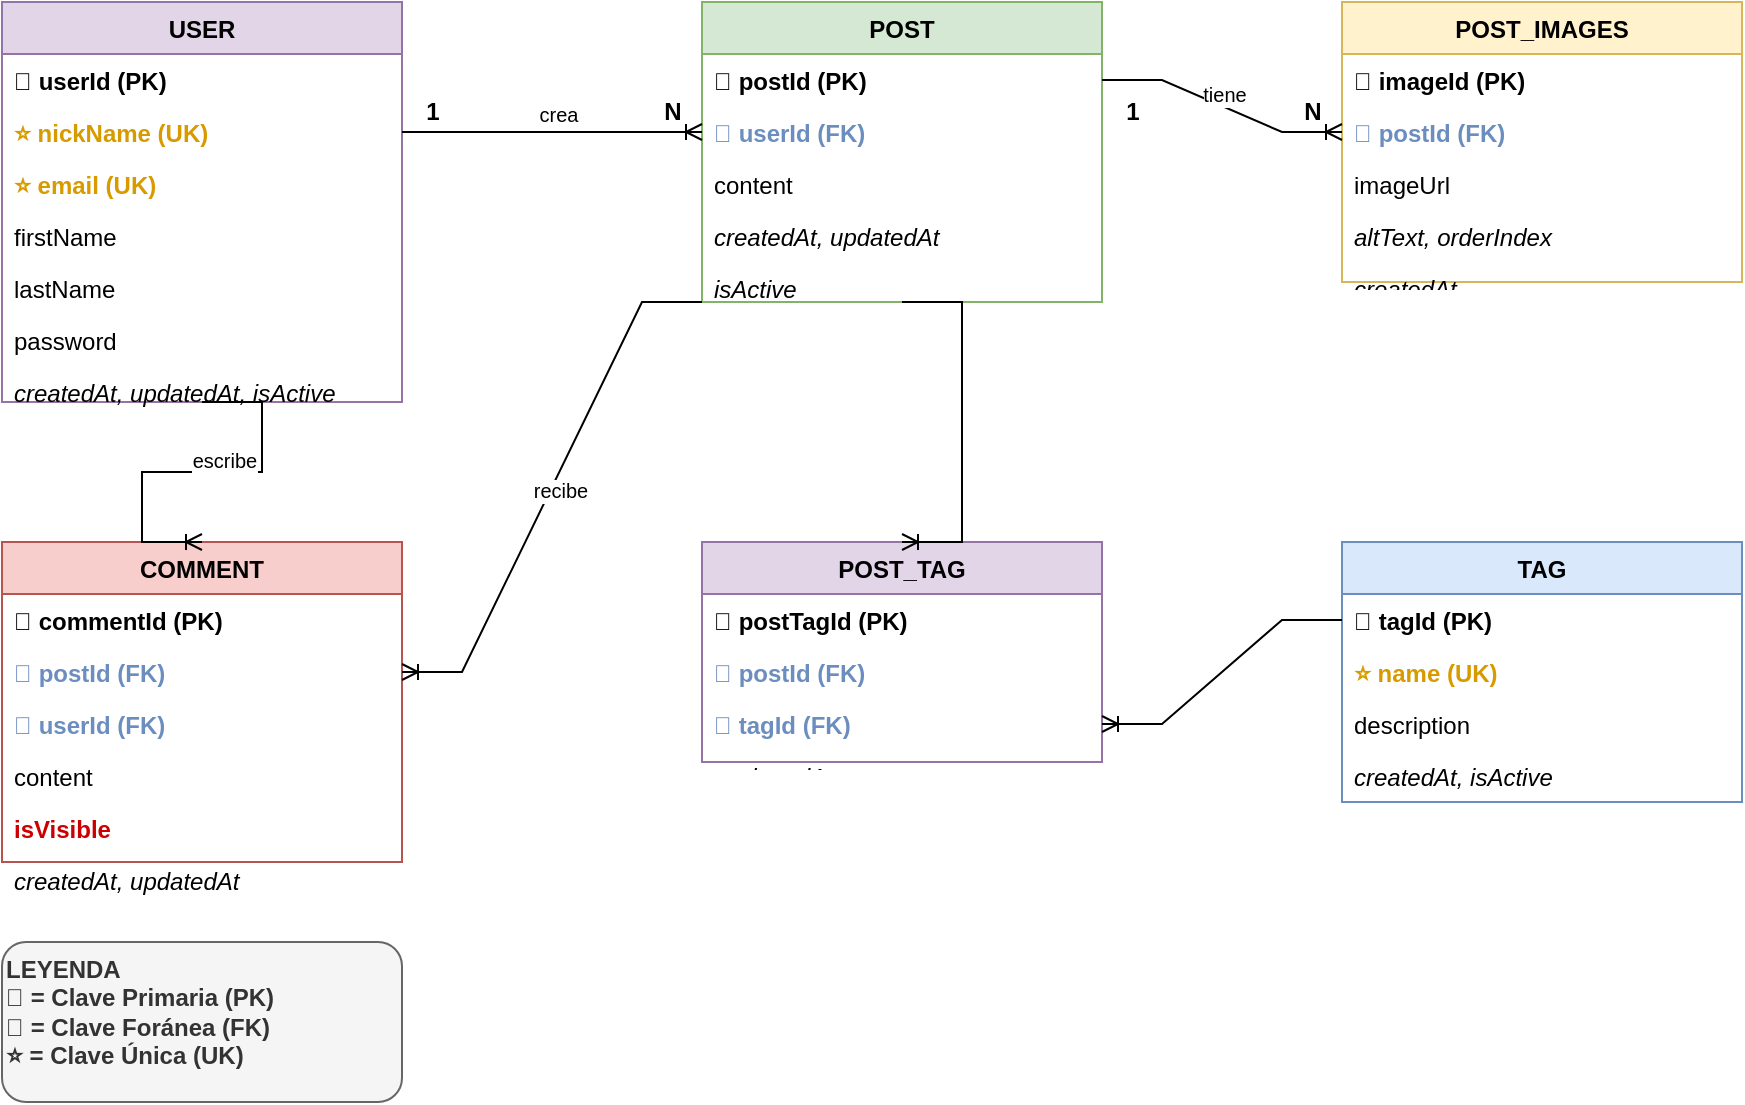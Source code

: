 <?xml version="1.0" encoding="UTF-8"?>
<mxfile version="22.1.11" type="device">
  <diagram name="DER-Sistema-Posts" id="e7e014a7-5840-1c2e-5031-d8a46d1fe8dd">
    <mxGraphModel dx="1422" dy="794" grid="1" gridSize="10" guides="1" tooltips="1" connect="1" arrows="1" fold="1" page="1" pageScale="1" pageWidth="1169" pageHeight="827" background="none" math="0" shadow="0">
      <root>
        <mxCell id="0" />
        <mxCell id="1" parent="0" />
        
        <!-- USER Entity -->
        <mxCell id="2" value="USER" style="swimlane;fontStyle=1;align=center;verticalAlign=top;childLayout=stackLayout;horizontal=1;startSize=26;horizontalStack=0;resizeParent=1;resizeLast=0;collapsible=1;marginBottom=0;rounded=0;shadow=0;strokeWidth=1;fillColor=#e1d5e7;strokeColor=#9673a6;" vertex="1" parent="1">
          <mxGeometry x="50" y="50" width="200" height="200" as="geometry">
            <mxRectangle x="50" y="50" width="80" height="26" as="alternateBounds" />
          </mxGeometry>
        </mxCell>
        <mxCell id="3" value="🔑 userId (PK)" style="text;align=left;verticalAlign=top;spacingLeft=4;spacingRight=4;overflow=hidden;rotatable=0;points=[[0,0.5],[1,0.5]];portConstraint=eastwest;fontStyle=1;" vertex="1" parent="2">
          <mxGeometry y="26" width="200" height="26" as="geometry" />
        </mxCell>
        <mxCell id="4" value="⭐ nickName (UK)" style="text;align=left;verticalAlign=top;spacingLeft=4;spacingRight=4;overflow=hidden;rotatable=0;points=[[0,0.5],[1,0.5]];portConstraint=eastwest;fontStyle=1;fontColor=#d79b00;" vertex="1" parent="2">
          <mxGeometry y="52" width="200" height="26" as="geometry" />
        </mxCell>
        <mxCell id="5" value="⭐ email (UK)" style="text;align=left;verticalAlign=top;spacingLeft=4;spacingRight=4;overflow=hidden;rotatable=0;points=[[0,0.5],[1,0.5]];portConstraint=eastwest;fontStyle=1;fontColor=#d79b00;" vertex="1" parent="2">
          <mxGeometry y="78" width="200" height="26" as="geometry" />
        </mxCell>
        <mxCell id="6" value="firstName" style="text;align=left;verticalAlign=top;spacingLeft=4;spacingRight=4;overflow=hidden;rotatable=0;points=[[0,0.5],[1,0.5]];portConstraint=eastwest;" vertex="1" parent="2">
          <mxGeometry y="104" width="200" height="26" as="geometry" />
        </mxCell>
        <mxCell id="7" value="lastName" style="text;align=left;verticalAlign=top;spacingLeft=4;spacingRight=4;overflow=hidden;rotatable=0;points=[[0,0.5],[1,0.5]];portConstraint=eastwest;" vertex="1" parent="2">
          <mxGeometry y="130" width="200" height="26" as="geometry" />
        </mxCell>
        <mxCell id="8" value="password" style="text;align=left;verticalAlign=top;spacingLeft=4;spacingRight=4;overflow=hidden;rotatable=0;points=[[0,0.5],[1,0.5]];portConstraint=eastwest;" vertex="1" parent="2">
          <mxGeometry y="156" width="200" height="26" as="geometry" />
        </mxCell>
        <mxCell id="9" value="createdAt, updatedAt, isActive" style="text;align=left;verticalAlign=top;spacingLeft=4;spacingRight=4;overflow=hidden;rotatable=0;points=[[0,0.5],[1,0.5]];portConstraint=eastwest;fontStyle=2;" vertex="1" parent="2">
          <mxGeometry y="182" width="200" height="18" as="geometry" />
        </mxCell>

        <!-- POST Entity -->
        <mxCell id="10" value="POST" style="swimlane;fontStyle=1;align=center;verticalAlign=top;childLayout=stackLayout;horizontal=1;startSize=26;horizontalStack=0;resizeParent=1;resizeLast=0;collapsible=1;marginBottom=0;rounded=0;shadow=0;strokeWidth=1;fillColor=#d5e8d4;strokeColor=#82b366;" vertex="1" parent="1">
          <mxGeometry x="400" y="50" width="200" height="150" as="geometry">
            <mxRectangle x="400" y="50" width="70" height="26" as="alternateBounds" />
          </mxGeometry>
        </mxCell>
        <mxCell id="11" value="🔑 postId (PK)" style="text;align=left;verticalAlign=top;spacingLeft=4;spacingRight=4;overflow=hidden;rotatable=0;points=[[0,0.5],[1,0.5]];portConstraint=eastwest;fontStyle=1;" vertex="1" parent="10">
          <mxGeometry y="26" width="200" height="26" as="geometry" />
        </mxCell>
        <mxCell id="12" value="🔗 userId (FK)" style="text;align=left;verticalAlign=top;spacingLeft=4;spacingRight=4;overflow=hidden;rotatable=0;points=[[0,0.5],[1,0.5]];portConstraint=eastwest;fontStyle=1;fontColor=#6c8ebf;" vertex="1" parent="10">
          <mxGeometry y="52" width="200" height="26" as="geometry" />
        </mxCell>
        <mxCell id="13" value="content" style="text;align=left;verticalAlign=top;spacingLeft=4;spacingRight=4;overflow=hidden;rotatable=0;points=[[0,0.5],[1,0.5]];portConstraint=eastwest;" vertex="1" parent="10">
          <mxGeometry y="78" width="200" height="26" as="geometry" />
        </mxCell>
        <mxCell id="14" value="createdAt, updatedAt" style="text;align=left;verticalAlign=top;spacingLeft=4;spacingRight=4;overflow=hidden;rotatable=0;points=[[0,0.5],[1,0.5]];portConstraint=eastwest;fontStyle=2;" vertex="1" parent="10">
          <mxGeometry y="104" width="200" height="26" as="geometry" />
        </mxCell>
        <mxCell id="15" value="isActive" style="text;align=left;verticalAlign=top;spacingLeft=4;spacingRight=4;overflow=hidden;rotatable=0;points=[[0,0.5],[1,0.5]];portConstraint=eastwest;fontStyle=2;" vertex="1" parent="10">
          <mxGeometry y="130" width="200" height="20" as="geometry" />
        </mxCell>

        <!-- POST_IMAGES Entity -->
        <mxCell id="16" value="POST_IMAGES" style="swimlane;fontStyle=1;align=center;verticalAlign=top;childLayout=stackLayout;horizontal=1;startSize=26;horizontalStack=0;resizeParent=1;resizeLast=0;collapsible=1;marginBottom=0;rounded=0;shadow=0;strokeWidth=1;fillColor=#fff2cc;strokeColor=#d6b656;" vertex="1" parent="1">
          <mxGeometry x="720" y="50" width="200" height="140" as="geometry">
            <mxRectangle x="720" y="50" width="110" height="26" as="alternateBounds" />
          </mxGeometry>
        </mxCell>
        <mxCell id="17" value="🔑 imageId (PK)" style="text;align=left;verticalAlign=top;spacingLeft=4;spacingRight=4;overflow=hidden;rotatable=0;points=[[0,0.5],[1,0.5]];portConstraint=eastwest;fontStyle=1;" vertex="1" parent="16">
          <mxGeometry y="26" width="200" height="26" as="geometry" />
        </mxCell>
        <mxCell id="18" value="🔗 postId (FK)" style="text;align=left;verticalAlign=top;spacingLeft=4;spacingRight=4;overflow=hidden;rotatable=0;points=[[0,0.5],[1,0.5]];portConstraint=eastwest;fontStyle=1;fontColor=#6c8ebf;" vertex="1" parent="16">
          <mxGeometry y="52" width="200" height="26" as="geometry" />
        </mxCell>
        <mxCell id="19" value="imageUrl" style="text;align=left;verticalAlign=top;spacingLeft=4;spacingRight=4;overflow=hidden;rotatable=0;points=[[0,0.5],[1,0.5]];portConstraint=eastwest;" vertex="1" parent="16">
          <mxGeometry y="78" width="200" height="26" as="geometry" />
        </mxCell>
        <mxCell id="20" value="altText, orderIndex" style="text;align=left;verticalAlign=top;spacingLeft=4;spacingRight=4;overflow=hidden;rotatable=0;points=[[0,0.5],[1,0.5]];portConstraint=eastwest;fontStyle=2;" vertex="1" parent="16">
          <mxGeometry y="104" width="200" height="26" as="geometry" />
        </mxCell>
        <mxCell id="21" value="createdAt" style="text;align=left;verticalAlign=top;spacingLeft=4;spacingRight=4;overflow=hidden;rotatable=0;points=[[0,0.5],[1,0.5]];portConstraint=eastwest;fontStyle=2;" vertex="1" parent="16">
          <mxGeometry y="130" width="200" height="10" as="geometry" />
        </mxCell>

        <!-- COMMENT Entity -->
        <mxCell id="22" value="COMMENT" style="swimlane;fontStyle=1;align=center;verticalAlign=top;childLayout=stackLayout;horizontal=1;startSize=26;horizontalStack=0;resizeParent=1;resizeLast=0;collapsible=1;marginBottom=0;rounded=0;shadow=0;strokeWidth=1;fillColor=#f8cecc;strokeColor=#b85450;" vertex="1" parent="1">
          <mxGeometry x="50" y="320" width="200" height="160" as="geometry">
            <mxRectangle x="50" y="320" width="90" height="26" as="alternateBounds" />
          </mxGeometry>
        </mxCell>
        <mxCell id="23" value="🔑 commentId (PK)" style="text;align=left;verticalAlign=top;spacingLeft=4;spacingRight=4;overflow=hidden;rotatable=0;points=[[0,0.5],[1,0.5]];portConstraint=eastwest;fontStyle=1;" vertex="1" parent="22">
          <mxGeometry y="26" width="200" height="26" as="geometry" />
        </mxCell>
        <mxCell id="24" value="🔗 postId (FK)" style="text;align=left;verticalAlign=top;spacingLeft=4;spacingRight=4;overflow=hidden;rotatable=0;points=[[0,0.5],[1,0.5]];portConstraint=eastwest;fontStyle=1;fontColor=#6c8ebf;" vertex="1" parent="22">
          <mxGeometry y="52" width="200" height="26" as="geometry" />
        </mxCell>
        <mxCell id="25" value="🔗 userId (FK)" style="text;align=left;verticalAlign=top;spacingLeft=4;spacingRight=4;overflow=hidden;rotatable=0;points=[[0,0.5],[1,0.5]];portConstraint=eastwest;fontStyle=1;fontColor=#6c8ebf;" vertex="1" parent="22">
          <mxGeometry y="78" width="200" height="26" as="geometry" />
        </mxCell>
        <mxCell id="26" value="content" style="text;align=left;verticalAlign=top;spacingLeft=4;spacingRight=4;overflow=hidden;rotatable=0;points=[[0,0.5],[1,0.5]];portConstraint=eastwest;" vertex="1" parent="22">
          <mxGeometry y="104" width="200" height="26" as="geometry" />
        </mxCell>
        <mxCell id="27" value="isVisible" style="text;align=left;verticalAlign=top;spacingLeft=4;spacingRight=4;overflow=hidden;rotatable=0;points=[[0,0.5],[1,0.5]];portConstraint=eastwest;fontColor=#cc0000;fontStyle=1;" vertex="1" parent="22">
          <mxGeometry y="130" width="200" height="26" as="geometry" />
        </mxCell>
        <mxCell id="28" value="createdAt, updatedAt" style="text;align=left;verticalAlign=top;spacingLeft=4;spacingRight=4;overflow=hidden;rotatable=0;points=[[0,0.5],[1,0.5]];portConstraint=eastwest;fontStyle=2;" vertex="1" parent="22">
          <mxGeometry y="156" width="200" height="4" as="geometry" />
        </mxCell>

        <!-- TAG Entity -->
        <mxCell id="29" value="TAG" style="swimlane;fontStyle=1;align=center;verticalAlign=top;childLayout=stackLayout;horizontal=1;startSize=26;horizontalStack=0;resizeParent=1;resizeLast=0;collapsible=1;marginBottom=0;rounded=0;shadow=0;strokeWidth=1;fillColor=#dae8fc;strokeColor=#6c8ebf;" vertex="1" parent="1">
          <mxGeometry x="720" y="320" width="200" height="130" as="geometry">
            <mxRectangle x="720" y="320" width="60" height="26" as="alternateBounds" />
          </mxGeometry>
        </mxCell>
        <mxCell id="30" value="🔑 tagId (PK)" style="text;align=left;verticalAlign=top;spacingLeft=4;spacingRight=4;overflow=hidden;rotatable=0;points=[[0,0.5],[1,0.5]];portConstraint=eastwest;fontStyle=1;" vertex="1" parent="29">
          <mxGeometry y="26" width="200" height="26" as="geometry" />
        </mxCell>
        <mxCell id="31" value="⭐ name (UK)" style="text;align=left;verticalAlign=top;spacingLeft=4;spacingRight=4;overflow=hidden;rotatable=0;points=[[0,0.5],[1,0.5]];portConstraint=eastwest;fontStyle=1;fontColor=#d79b00;" vertex="1" parent="29">
          <mxGeometry y="52" width="200" height="26" as="geometry" />
        </mxCell>
        <mxCell id="32" value="description" style="text;align=left;verticalAlign=top;spacingLeft=4;spacingRight=4;overflow=hidden;rotatable=0;points=[[0,0.5],[1,0.5]];portConstraint=eastwest;" vertex="1" parent="29">
          <mxGeometry y="78" width="200" height="26" as="geometry" />
        </mxCell>
        <mxCell id="33" value="createdAt, isActive" style="text;align=left;verticalAlign=top;spacingLeft=4;spacingRight=4;overflow=hidden;rotatable=0;points=[[0,0.5],[1,0.5]];portConstraint=eastwest;fontStyle=2;" vertex="1" parent="29">
          <mxGeometry y="104" width="200" height="26" as="geometry" />
        </mxCell>

        <!-- POST_TAG Entity (Many-to-Many) -->
        <mxCell id="34" value="POST_TAG" style="swimlane;fontStyle=1;align=center;verticalAlign=top;childLayout=stackLayout;horizontal=1;startSize=26;horizontalStack=0;resizeParent=1;resizeLast=0;collapsible=1;marginBottom=0;rounded=0;shadow=0;strokeWidth=1;fillColor=#e1d5e7;strokeColor=#9673a6;" vertex="1" parent="1">
          <mxGeometry x="400" y="320" width="200" height="110" as="geometry">
            <mxRectangle x="400" y="320" width="90" height="26" as="alternateBounds" />
          </mxGeometry>
        </mxCell>
        <mxCell id="35" value="🔑 postTagId (PK)" style="text;align=left;verticalAlign=top;spacingLeft=4;spacingRight=4;overflow=hidden;rotatable=0;points=[[0,0.5],[1,0.5]];portConstraint=eastwest;fontStyle=1;" vertex="1" parent="34">
          <mxGeometry y="26" width="200" height="26" as="geometry" />
        </mxCell>
        <mxCell id="36" value="🔗 postId (FK)" style="text;align=left;verticalAlign=top;spacingLeft=4;spacingRight=4;overflow=hidden;rotatable=0;points=[[0,0.5],[1,0.5]];portConstraint=eastwest;fontStyle=1;fontColor=#6c8ebf;" vertex="1" parent="34">
          <mxGeometry y="52" width="200" height="26" as="geometry" />
        </mxCell>
        <mxCell id="37" value="🔗 tagId (FK)" style="text;align=left;verticalAlign=top;spacingLeft=4;spacingRight=4;overflow=hidden;rotatable=0;points=[[0,0.5],[1,0.5]];portConstraint=eastwest;fontStyle=1;fontColor=#6c8ebf;" vertex="1" parent="34">
          <mxGeometry y="78" width="200" height="26" as="geometry" />
        </mxCell>
        <mxCell id="38" value="assignedAt" style="text;align=left;verticalAlign=top;spacingLeft=4;spacingRight=4;overflow=hidden;rotatable=0;points=[[0,0.5],[1,0.5]];portConstraint=eastwest;fontStyle=2;" vertex="1" parent="34">
          <mxGeometry y="104" width="200" height="6" as="geometry" />
        </mxCell>

        <!-- Relationships -->
        <!-- USER to POST (1:N) -->
        <mxCell id="39" value="" style="edgeStyle=entityRelationEdgeStyle;fontSize=12;html=1;endArrow=ERoneToMany;rounded=0;exitX=1;exitY=0.5;exitDx=0;exitDy=0;entryX=0;entryY=0.5;entryDx=0;entryDy=0;" edge="1" parent="1" source="4" target="12">
          <mxGeometry width="100" height="100" relative="1" as="geometry">
            <mxPoint x="360" y="300" as="sourcePoint" />
            <mxPoint x="460" y="200" as="targetPoint" />
          </mxGeometry>
        </mxCell>
        <mxCell id="40" value="crea" style="edgeLabel;html=1;align=center;verticalAlign=middle;resizable=0;points=[];fontSize=10;" vertex="1" connectable="0" parent="39">
          <mxGeometry x="0.1" y="-1" relative="1" as="geometry">
            <mxPoint x="-5" y="-10" as="offset" />
          </mxGeometry>
        </mxCell>

        <!-- POST to POST_IMAGES (1:N) -->
        <mxCell id="41" value="" style="edgeStyle=entityRelationEdgeStyle;fontSize=12;html=1;endArrow=ERoneToMany;rounded=0;exitX=1;exitY=0.5;exitDx=0;exitDy=0;entryX=0;entryY=0.5;entryDx=0;entryDy=0;" edge="1" parent="1" source="11" target="18">
          <mxGeometry width="100" height="100" relative="1" as="geometry">
            <mxPoint x="620" y="150" as="sourcePoint" />
            <mxPoint x="720" y="150" as="targetPoint" />
          </mxGeometry>
        </mxCell>
        <mxCell id="42" value="tiene" style="edgeLabel;html=1;align=center;verticalAlign=middle;resizable=0;points=[];fontSize=10;" vertex="1" connectable="0" parent="41">
          <mxGeometry x="0.1" y="-1" relative="1" as="geometry">
            <mxPoint x="-5" y="-10" as="offset" />
          </mxGeometry>
        </mxCell>

        <!-- USER to COMMENT (1:N) -->
        <mxCell id="43" value="" style="edgeStyle=entityRelationEdgeStyle;fontSize=12;html=1;endArrow=ERoneToMany;rounded=0;exitX=0.5;exitY=1;exitDx=0;exitDy=0;entryX=0.5;entryY=0;entryDx=0;entryDy=0;" edge="1" parent="1" source="2" target="22">
          <mxGeometry width="100" height="100" relative="1" as="geometry">
            <mxPoint x="150" y="270" as="sourcePoint" />
            <mxPoint x="150" y="300" as="targetPoint" />
          </mxGeometry>
        </mxCell>
        <mxCell id="44" value="escribe" style="edgeLabel;html=1;align=center;verticalAlign=middle;resizable=0;points=[];fontSize=10;" vertex="1" connectable="0" parent="43">
          <mxGeometry x="0.1" y="-1" relative="1" as="geometry">
            <mxPoint x="20" y="-5" as="offset" />
          </mxGeometry>
        </mxCell>

        <!-- POST to COMMENT (1:N) -->
        <mxCell id="45" value="" style="edgeStyle=entityRelationEdgeStyle;fontSize=12;html=1;endArrow=ERoneToMany;rounded=0;exitX=0;exitY=1;exitDx=0;exitDy=0;entryX=1;entryY=0.5;entryDx=0;entryDy=0;" edge="1" parent="1" source="10" target="24">
          <mxGeometry width="100" height="100" relative="1" as="geometry">
            <mxPoint x="380" y="250" as="sourcePoint" />
            <mxPoint x="280" y="380" as="targetPoint" />
          </mxGeometry>
        </mxCell>
        <mxCell id="46" value="recibe" style="edgeLabel;html=1;align=center;verticalAlign=middle;resizable=0;points=[];fontSize=10;" vertex="1" connectable="0" parent="45">
          <mxGeometry x="0.1" y="-1" relative="1" as="geometry">
            <mxPoint x="10" y="-10" as="offset" />
          </mxGeometry>
        </mxCell>

        <!-- POST to POST_TAG (1:N) -->
        <mxCell id="47" value="" style="edgeStyle=entityRelationEdgeStyle;fontSize=12;html=1;endArrow=ERoneToMany;rounded=0;exitX=0.5;exitY=1;exitDx=0;exitDy=0;entryX=0.5;entryY=0;entryDx=0;entryDy=0;" edge="1" parent="1" source="10" target="34">
          <mxGeometry width="100" height="100" relative="1" as="geometry">
            <mxPoint x="500" y="220" as="sourcePoint" />
            <mxPoint x="500" y="300" as="targetPoint" />
          </mxGeometry>
        </mxCell>

        <!-- TAG to POST_TAG (1:N) -->
        <mxCell id="48" value="" style="edgeStyle=entityRelationEdgeStyle;fontSize=12;html=1;endArrow=ERoneToMany;rounded=0;exitX=0;exitY=0.5;exitDx=0;exitDy=0;entryX=1;entryY=0.5;entryDx=0;entryDy=0;" edge="1" parent="1" source="30" target="37">
          <mxGeometry width="100" height="100" relative="1" as="geometry">
            <mxPoint x="700" y="360" as="sourcePoint" />
            <mxPoint x="620" y="400" as="targetPoint" />
          </mxGeometry>
        </mxCell>

        <!-- Legend -->
        <mxCell id="49" value="LEYENDA&#xa;🔑 = Clave Primaria (PK)&#xa;🔗 = Clave Foránea (FK)&#xa;⭐ = Clave Única (UK)" style="rounded=1;whiteSpace=wrap;html=1;fillColor=#f5f5f5;strokeColor=#666666;fontColor=#333333;align=left;verticalAlign=top;fontStyle=1;" vertex="1" parent="1">
          <mxGeometry x="50" y="520" width="200" height="80" as="geometry" />
        </mxCell>

        <!-- Cardinalidad Labels -->
        <mxCell id="50" value="1" style="text;html=1;align=center;verticalAlign=middle;resizable=0;points=[];autosize=1;strokeColor=none;fillColor=none;fontSize=12;fontStyle=1;" vertex="1" parent="1">
          <mxGeometry x="250" y="90" width="30" height="30" as="geometry" />
        </mxCell>
        <mxCell id="51" value="N" style="text;html=1;align=center;verticalAlign=middle;resizable=0;points=[];autosize=1;strokeColor=none;fillColor=none;fontSize=12;fontStyle=1;" vertex="1" parent="1">
          <mxGeometry x="370" y="90" width="30" height="30" as="geometry" />
        </mxCell>
        <mxCell id="52" value="1" style="text;html=1;align=center;verticalAlign=middle;resizable=0;points=[];autosize=1;strokeColor=none;fillColor=none;fontSize=12;fontStyle=1;" vertex="1" parent="1">
          <mxGeometry x="600" y="90" width="30" height="30" as="geometry" />
        </mxCell>
        <mxCell id="53" value="N" style="text;html=1;align=center;verticalAlign=middle;resizable=0;points=[];autosize=1;strokeColor=none;fillColor=none;fontSize=12;fontStyle=1;" vertex="1" parent="1">
          <mxGeometry x="690" y="90" width="30" height="30" as="geometry" />
        </mxCell>

      </root>
    </mxGraphModel>
  </diagram>
</mxfile>